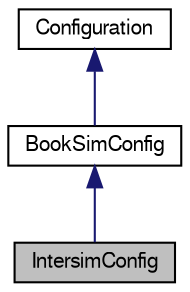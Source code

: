 digraph "IntersimConfig"
{
  bgcolor="transparent";
  edge [fontname="FreeSans",fontsize="10",labelfontname="FreeSans",labelfontsize="10"];
  node [fontname="FreeSans",fontsize="10",shape=record];
  Node0 [label="IntersimConfig",height=0.2,width=0.4,color="black", fillcolor="grey75", style="filled", fontcolor="black"];
  Node1 -> Node0 [dir="back",color="midnightblue",fontsize="10",style="solid",fontname="FreeSans"];
  Node1 [label="BookSimConfig",height=0.2,width=0.4,color="black",URL="$classBookSimConfig.html"];
  Node2 -> Node1 [dir="back",color="midnightblue",fontsize="10",style="solid",fontname="FreeSans"];
  Node2 [label="Configuration",height=0.2,width=0.4,color="black",URL="$classConfiguration.html"];
}
